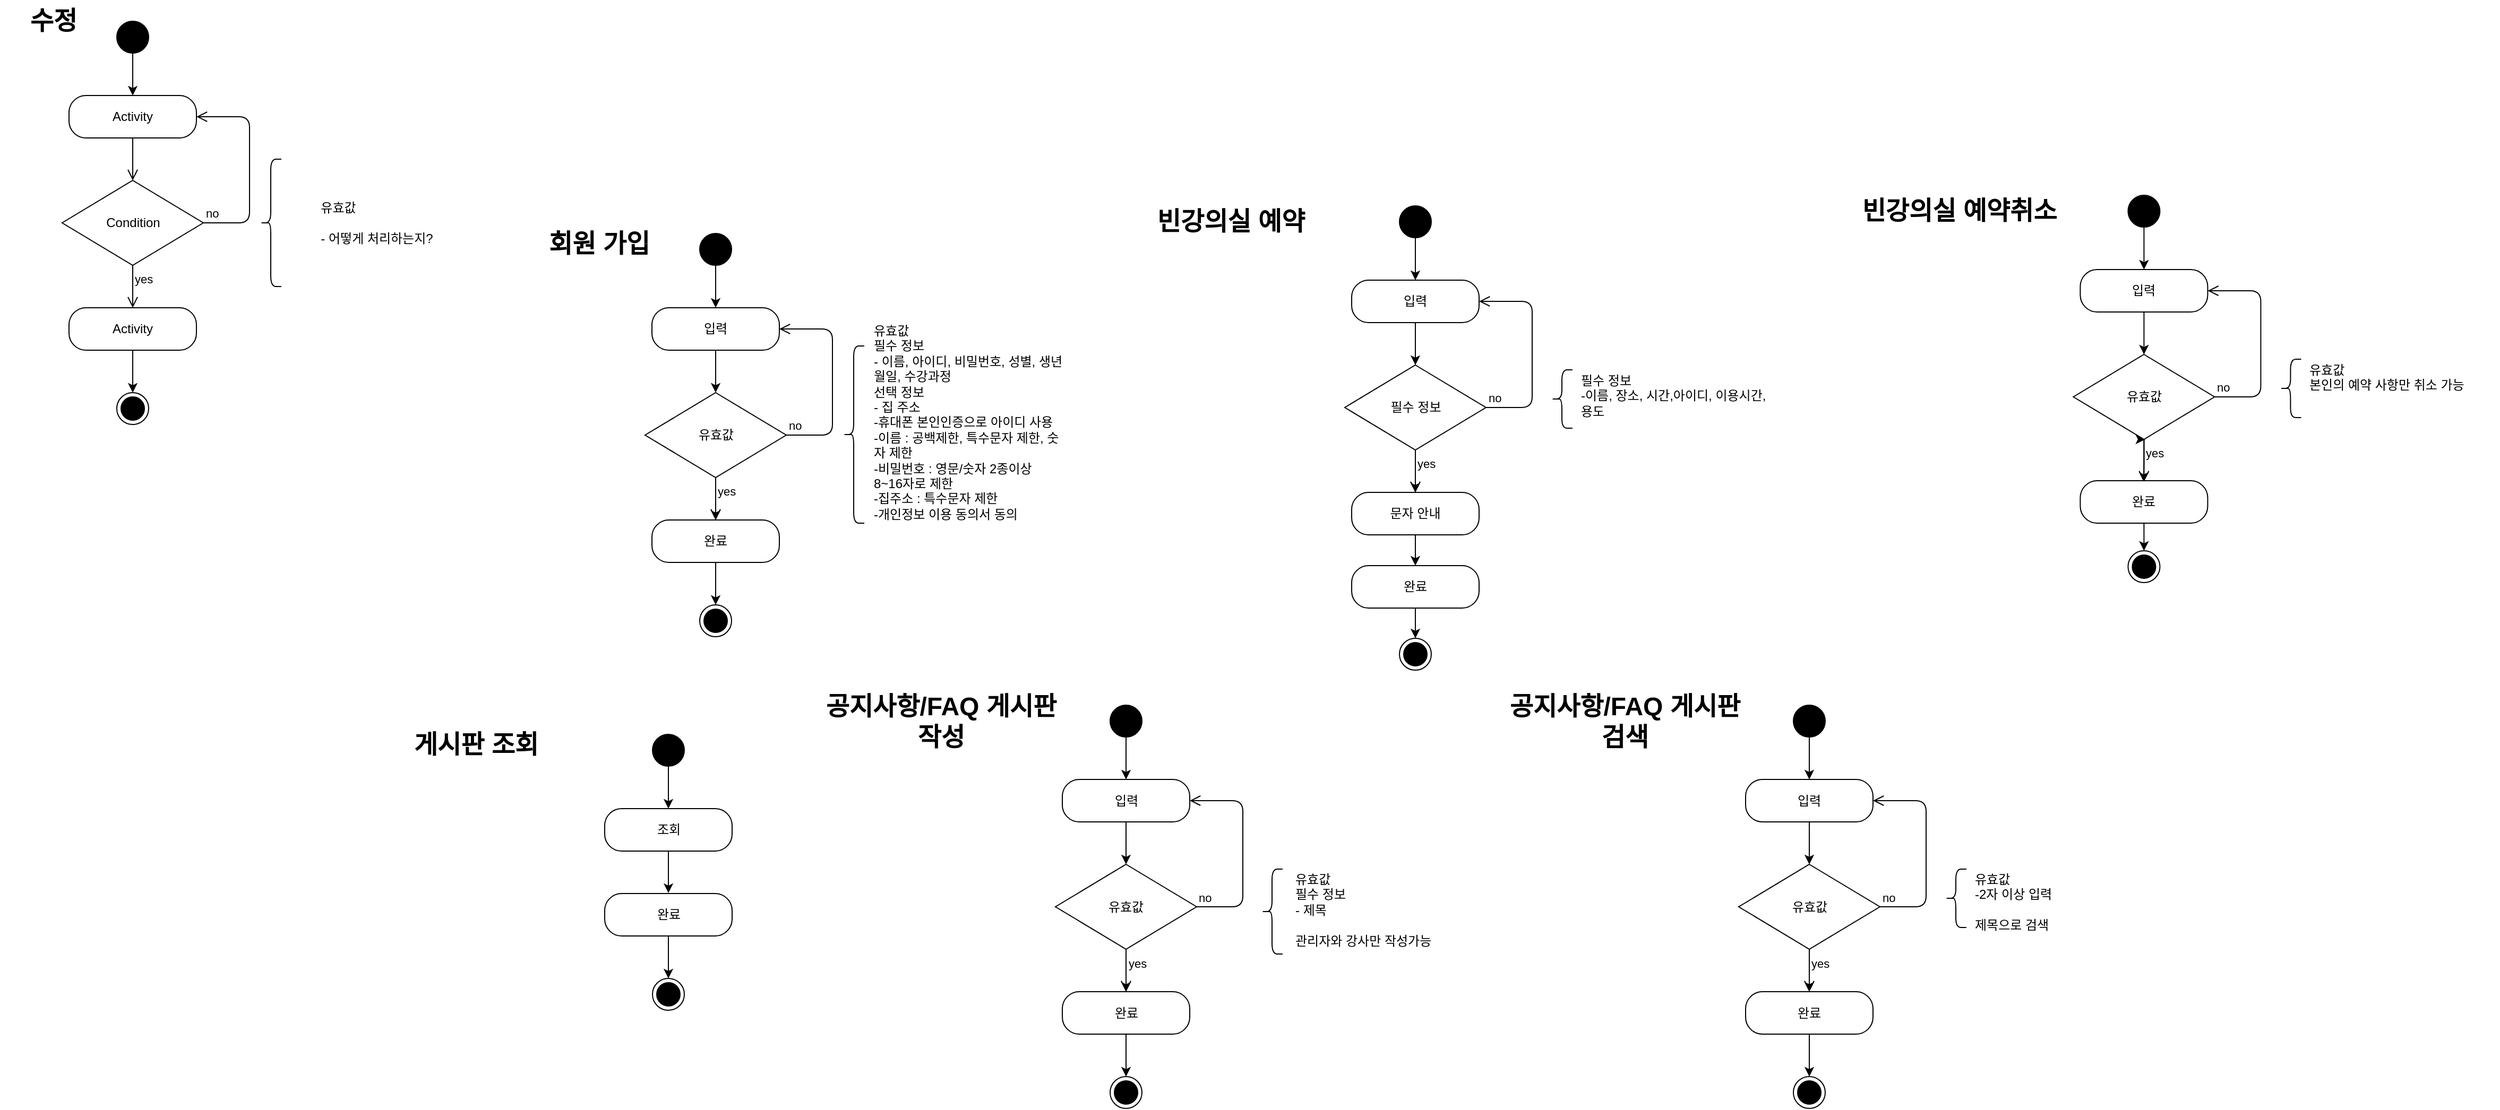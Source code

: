 <mxfile version="10.6.5" type="github"><diagram id="bCNBobbqlN_mOFYmyGIE" name="제민"><mxGraphModel dx="1394" dy="796" grid="0" gridSize="10" guides="1" tooltips="1" connect="1" arrows="1" fold="1" page="1" pageScale="1" pageWidth="827" pageHeight="1169" math="0" shadow="0"><root><mxCell id="0"/><mxCell id="1" parent="0"/><mxCell id="u-RbfSoz8ixQ1ayMoQ2d-29" style="edgeStyle=orthogonalEdgeStyle;rounded=0;orthogonalLoop=1;jettySize=auto;html=1;entryX=0.5;entryY=0;entryDx=0;entryDy=0;" parent="1" source="u-RbfSoz8ixQ1ayMoQ2d-7" target="u-RbfSoz8ixQ1ayMoQ2d-18" edge="1"><mxGeometry relative="1" as="geometry"/></mxCell><mxCell id="u-RbfSoz8ixQ1ayMoQ2d-7" value="" style="ellipse;whiteSpace=wrap;html=1;aspect=fixed;fillColor=#000000;" parent="1" vertex="1"><mxGeometry x="190" y="70" width="30" height="30" as="geometry"/></mxCell><mxCell id="u-RbfSoz8ixQ1ayMoQ2d-13" value="" style="ellipse;html=1;shape=endState;fillColor=#000000;strokeColor=#000000;" parent="1" vertex="1"><mxGeometry x="190" y="420" width="30" height="30" as="geometry"/></mxCell><mxCell id="u-RbfSoz8ixQ1ayMoQ2d-15" value="Condition" style="rhombus;whiteSpace=wrap;html=1;fillColor=#FFFFFF;strokeColor=#000000;" parent="1" vertex="1"><mxGeometry x="138.5" y="220" width="133" height="80" as="geometry"/></mxCell><mxCell id="u-RbfSoz8ixQ1ayMoQ2d-16" value="no" style="edgeStyle=orthogonalEdgeStyle;html=1;align=left;verticalAlign=bottom;endArrow=open;endSize=8;strokeColor=#000000;entryX=1;entryY=0.5;entryDx=0;entryDy=0;exitX=1;exitY=0.5;exitDx=0;exitDy=0;" parent="1" source="u-RbfSoz8ixQ1ayMoQ2d-15" target="u-RbfSoz8ixQ1ayMoQ2d-18" edge="1"><mxGeometry x="-1" relative="1" as="geometry"><mxPoint x="345" y="260" as="targetPoint"/><Array as="points"><mxPoint x="315" y="260"/><mxPoint x="315" y="160"/></Array></mxGeometry></mxCell><mxCell id="u-RbfSoz8ixQ1ayMoQ2d-17" value="yes" style="edgeStyle=orthogonalEdgeStyle;html=1;align=left;verticalAlign=top;endArrow=open;endSize=8;strokeColor=#000000;" parent="1" source="u-RbfSoz8ixQ1ayMoQ2d-15" edge="1"><mxGeometry x="-1" relative="1" as="geometry"><mxPoint x="205" y="340" as="targetPoint"/></mxGeometry></mxCell><mxCell id="u-RbfSoz8ixQ1ayMoQ2d-18" value="Activity" style="rounded=1;whiteSpace=wrap;html=1;arcSize=40;fontColor=#000000;fillColor=#FFFFFF;strokeColor=#000000;" parent="1" vertex="1"><mxGeometry x="145" y="140" width="120" height="40" as="geometry"/></mxCell><mxCell id="u-RbfSoz8ixQ1ayMoQ2d-19" value="" style="edgeStyle=orthogonalEdgeStyle;html=1;verticalAlign=bottom;endArrow=open;endSize=8;strokeColor=#000000;" parent="1" source="u-RbfSoz8ixQ1ayMoQ2d-18" edge="1"><mxGeometry relative="1" as="geometry"><mxPoint x="205" y="220" as="targetPoint"/></mxGeometry></mxCell><mxCell id="u-RbfSoz8ixQ1ayMoQ2d-21" value="" style="shape=curlyBracket;whiteSpace=wrap;html=1;rounded=1;fillColor=#FFFFFF;" parent="1" vertex="1"><mxGeometry x="325" y="200" width="20" height="120" as="geometry"/></mxCell><mxCell id="u-RbfSoz8ixQ1ayMoQ2d-27" value="&lt;div style=&quot;text-align: left&quot;&gt;&lt;span&gt;유효값&lt;/span&gt;&lt;/div&gt;&lt;div style=&quot;text-align: left&quot;&gt;&lt;span&gt;&amp;nbsp;&lt;/span&gt;&lt;/div&gt;&lt;div style=&quot;text-align: left&quot;&gt;&lt;span&gt;- 어떻게 처리하는지?&lt;/span&gt;&lt;/div&gt;" style="text;html=1;strokeColor=none;fillColor=none;align=center;verticalAlign=middle;whiteSpace=wrap;rounded=0;" parent="1" vertex="1"><mxGeometry x="345" y="200" width="180" height="120" as="geometry"/></mxCell><mxCell id="u-RbfSoz8ixQ1ayMoQ2d-30" style="edgeStyle=orthogonalEdgeStyle;rounded=0;orthogonalLoop=1;jettySize=auto;html=1;entryX=0.5;entryY=0;entryDx=0;entryDy=0;" parent="1" source="u-RbfSoz8ixQ1ayMoQ2d-28" target="u-RbfSoz8ixQ1ayMoQ2d-13" edge="1"><mxGeometry relative="1" as="geometry"/></mxCell><mxCell id="u-RbfSoz8ixQ1ayMoQ2d-28" value="Activity" style="rounded=1;whiteSpace=wrap;html=1;arcSize=40;fontColor=#000000;fillColor=#FFFFFF;strokeColor=#000000;" parent="1" vertex="1"><mxGeometry x="145" y="340" width="120" height="40" as="geometry"/></mxCell><mxCell id="u-RbfSoz8ixQ1ayMoQ2d-31" value="수정" style="text;strokeColor=none;fillColor=none;html=1;fontSize=24;fontStyle=1;verticalAlign=middle;align=center;" parent="1" vertex="1"><mxGeometry x="80" y="50" width="100" height="40" as="geometry"/></mxCell><mxCell id="rCkCDMgg_Dzg_0CHs2L0-1" style="edgeStyle=orthogonalEdgeStyle;rounded=0;orthogonalLoop=1;jettySize=auto;html=1;entryX=0.5;entryY=0;entryDx=0;entryDy=0;" parent="1" source="rCkCDMgg_Dzg_0CHs2L0-2" target="rCkCDMgg_Dzg_0CHs2L0-7" edge="1"><mxGeometry relative="1" as="geometry"/></mxCell><mxCell id="rCkCDMgg_Dzg_0CHs2L0-2" value="" style="ellipse;whiteSpace=wrap;html=1;aspect=fixed;fillColor=#000000;" parent="1" vertex="1"><mxGeometry x="739" y="270" width="30" height="30" as="geometry"/></mxCell><mxCell id="rCkCDMgg_Dzg_0CHs2L0-3" value="" style="ellipse;html=1;shape=endState;fillColor=#000000;strokeColor=#000000;" parent="1" vertex="1"><mxGeometry x="739" y="620" width="30" height="30" as="geometry"/></mxCell><mxCell id="rCkCDMgg_Dzg_0CHs2L0-73" value="" style="edgeStyle=orthogonalEdgeStyle;rounded=0;orthogonalLoop=1;jettySize=auto;html=1;" parent="1" source="rCkCDMgg_Dzg_0CHs2L0-4" target="rCkCDMgg_Dzg_0CHs2L0-12" edge="1"><mxGeometry relative="1" as="geometry"/></mxCell><mxCell id="rCkCDMgg_Dzg_0CHs2L0-4" value="유효값" style="rhombus;whiteSpace=wrap;html=1;fillColor=#FFFFFF;strokeColor=#000000;" parent="1" vertex="1"><mxGeometry x="687.5" y="420" width="133" height="80" as="geometry"/></mxCell><mxCell id="rCkCDMgg_Dzg_0CHs2L0-5" value="no" style="edgeStyle=orthogonalEdgeStyle;html=1;align=left;verticalAlign=bottom;endArrow=open;endSize=8;strokeColor=#000000;entryX=1;entryY=0.5;entryDx=0;entryDy=0;exitX=1;exitY=0.5;exitDx=0;exitDy=0;" parent="1" source="rCkCDMgg_Dzg_0CHs2L0-4" target="rCkCDMgg_Dzg_0CHs2L0-7" edge="1"><mxGeometry x="-1" relative="1" as="geometry"><mxPoint x="814" y="420" as="targetPoint"/><Array as="points"><mxPoint x="864" y="460"/><mxPoint x="864" y="360"/></Array></mxGeometry></mxCell><mxCell id="rCkCDMgg_Dzg_0CHs2L0-6" value="yes" style="edgeStyle=orthogonalEdgeStyle;html=1;align=left;verticalAlign=top;endArrow=open;endSize=8;strokeColor=#000000;" parent="1" source="rCkCDMgg_Dzg_0CHs2L0-4" edge="1"><mxGeometry x="-1" relative="1" as="geometry"><mxPoint x="754" y="540" as="targetPoint"/></mxGeometry></mxCell><mxCell id="rCkCDMgg_Dzg_0CHs2L0-21" value="" style="edgeStyle=orthogonalEdgeStyle;rounded=0;orthogonalLoop=1;jettySize=auto;html=1;exitX=0.5;exitY=1;exitDx=0;exitDy=0;" parent="1" edge="1"><mxGeometry relative="1" as="geometry"><mxPoint x="754" y="500" as="sourcePoint"/><mxPoint x="754" y="500" as="targetPoint"/></mxGeometry></mxCell><mxCell id="rCkCDMgg_Dzg_0CHs2L0-31" style="edgeStyle=orthogonalEdgeStyle;rounded=0;orthogonalLoop=1;jettySize=auto;html=1;entryX=0.5;entryY=0;entryDx=0;entryDy=0;" parent="1" source="rCkCDMgg_Dzg_0CHs2L0-7" target="rCkCDMgg_Dzg_0CHs2L0-4" edge="1"><mxGeometry relative="1" as="geometry"><mxPoint x="754" y="400" as="targetPoint"/></mxGeometry></mxCell><mxCell id="rCkCDMgg_Dzg_0CHs2L0-7" value="입력" style="rounded=1;whiteSpace=wrap;html=1;arcSize=40;fontColor=#000000;fillColor=#FFFFFF;strokeColor=#000000;" parent="1" vertex="1"><mxGeometry x="694" y="340" width="120" height="40" as="geometry"/></mxCell><mxCell id="rCkCDMgg_Dzg_0CHs2L0-11" style="edgeStyle=orthogonalEdgeStyle;rounded=0;orthogonalLoop=1;jettySize=auto;html=1;" parent="1" source="rCkCDMgg_Dzg_0CHs2L0-12" edge="1"><mxGeometry relative="1" as="geometry"><mxPoint x="754" y="620" as="targetPoint"/></mxGeometry></mxCell><mxCell id="rCkCDMgg_Dzg_0CHs2L0-12" value="완료" style="rounded=1;whiteSpace=wrap;html=1;arcSize=40;fontColor=#000000;fillColor=#FFFFFF;strokeColor=#000000;" parent="1" vertex="1"><mxGeometry x="694" y="540" width="120" height="40" as="geometry"/></mxCell><mxCell id="rCkCDMgg_Dzg_0CHs2L0-13" value="회원 가입" style="text;strokeColor=none;fillColor=none;html=1;fontSize=24;fontStyle=1;verticalAlign=middle;align=center;" parent="1" vertex="1"><mxGeometry x="594" y="260" width="100" height="40" as="geometry"/></mxCell><mxCell id="rCkCDMgg_Dzg_0CHs2L0-15" value="" style="shape=curlyBracket;whiteSpace=wrap;html=1;rounded=1;fillColor=#FFFFFF;" parent="1" vertex="1"><mxGeometry x="874" y="376" width="20" height="167" as="geometry"/></mxCell><mxCell id="rCkCDMgg_Dzg_0CHs2L0-16" value="&lt;div style=&quot;text-align: left&quot;&gt;유효값&lt;/div&gt;&lt;div style=&quot;text-align: left&quot;&gt;&lt;div&gt;필수 정보&lt;/div&gt;&lt;div&gt;- 이름, 아이디, 비밀번호, 성별, 생년월일, 수강과정&lt;/div&gt;&lt;div&gt;선택 정보&lt;/div&gt;&lt;div&gt;- 집 주소&lt;/div&gt;&lt;/div&gt;&lt;div style=&quot;text-align: left&quot;&gt;-휴대폰 본인인증으로 아이디 사용&lt;/div&gt;&lt;div style=&quot;text-align: left&quot;&gt;-이름 : 공백제한, 특수문자 제한, 숫자 제한&lt;/div&gt;&lt;div style=&quot;text-align: left&quot;&gt;-비밀번호 : 영문/숫자 2종이상 8~16자로 제한&lt;/div&gt;&lt;div style=&quot;text-align: left&quot;&gt;-집주소 : 특수문자 제한&lt;/div&gt;&lt;div style=&quot;text-align: left&quot;&gt;-개인정보 이용 동의서 동의&lt;/div&gt;" style="text;html=1;strokeColor=none;fillColor=none;align=left;verticalAlign=top;whiteSpace=wrap;rounded=0;horizontal=1;" parent="1" vertex="1"><mxGeometry x="900.5" y="348" width="180" height="120" as="geometry"/></mxCell><mxCell id="rCkCDMgg_Dzg_0CHs2L0-36" style="edgeStyle=orthogonalEdgeStyle;rounded=0;orthogonalLoop=1;jettySize=auto;html=1;entryX=0.5;entryY=0;entryDx=0;entryDy=0;" parent="1" source="rCkCDMgg_Dzg_0CHs2L0-37" target="rCkCDMgg_Dzg_0CHs2L0-44" edge="1"><mxGeometry relative="1" as="geometry"/></mxCell><mxCell id="rCkCDMgg_Dzg_0CHs2L0-37" value="" style="ellipse;whiteSpace=wrap;html=1;aspect=fixed;fillColor=#000000;" parent="1" vertex="1"><mxGeometry x="694.5" y="742" width="30" height="30" as="geometry"/></mxCell><mxCell id="rCkCDMgg_Dzg_0CHs2L0-43" style="edgeStyle=orthogonalEdgeStyle;rounded=0;orthogonalLoop=1;jettySize=auto;html=1;entryX=0.5;entryY=0;entryDx=0;entryDy=0;" parent="1" source="rCkCDMgg_Dzg_0CHs2L0-44" edge="1"><mxGeometry relative="1" as="geometry"><mxPoint x="709.529" y="891.529" as="targetPoint"/></mxGeometry></mxCell><mxCell id="rCkCDMgg_Dzg_0CHs2L0-44" value="조회" style="rounded=1;whiteSpace=wrap;html=1;arcSize=40;fontColor=#000000;fillColor=#FFFFFF;strokeColor=#000000;" parent="1" vertex="1"><mxGeometry x="649.5" y="812" width="120" height="40" as="geometry"/></mxCell><mxCell id="rCkCDMgg_Dzg_0CHs2L0-52" value="완료" style="rounded=1;whiteSpace=wrap;html=1;arcSize=40;fontColor=#000000;fillColor=#FFFFFF;strokeColor=#000000;" parent="1" vertex="1"><mxGeometry x="649.5" y="892" width="120" height="40" as="geometry"/></mxCell><mxCell id="rCkCDMgg_Dzg_0CHs2L0-49" value="게시판 조회&lt;br&gt;" style="text;strokeColor=none;fillColor=none;html=1;fontSize=24;fontStyle=1;verticalAlign=middle;align=center;" parent="1" vertex="1"><mxGeometry x="406" y="732" width="244" height="40" as="geometry"/></mxCell><mxCell id="rCkCDMgg_Dzg_0CHs2L0-38" value="" style="ellipse;html=1;shape=endState;fillColor=#000000;strokeColor=#000000;" parent="1" vertex="1"><mxGeometry x="694.5" y="972" width="30" height="30" as="geometry"/></mxCell><mxCell id="rCkCDMgg_Dzg_0CHs2L0-59" style="edgeStyle=orthogonalEdgeStyle;rounded=0;orthogonalLoop=1;jettySize=auto;html=1;exitX=0.5;exitY=1;exitDx=0;exitDy=0;" parent="1" source="rCkCDMgg_Dzg_0CHs2L0-52" target="rCkCDMgg_Dzg_0CHs2L0-38" edge="1"><mxGeometry relative="1" as="geometry"><mxPoint x="709.529" y="931.529" as="sourcePoint"/><mxPoint x="709.5" y="1092" as="targetPoint"/><Array as="points"/></mxGeometry></mxCell><mxCell id="rCkCDMgg_Dzg_0CHs2L0-66" value="공지사항/FAQ 게시판&lt;br&gt;작성&lt;br&gt;" style="text;strokeColor=none;fillColor=none;html=1;fontSize=24;fontStyle=1;verticalAlign=middle;align=center;" parent="1" vertex="1"><mxGeometry x="844" y="709.5" width="244" height="40" as="geometry"/></mxCell><mxCell id="rCkCDMgg_Dzg_0CHs2L0-77" style="edgeStyle=orthogonalEdgeStyle;rounded=0;orthogonalLoop=1;jettySize=auto;html=1;entryX=0.5;entryY=0;entryDx=0;entryDy=0;" parent="1" source="rCkCDMgg_Dzg_0CHs2L0-78" target="rCkCDMgg_Dzg_0CHs2L0-86" edge="1"><mxGeometry relative="1" as="geometry"/></mxCell><mxCell id="rCkCDMgg_Dzg_0CHs2L0-78" value="" style="ellipse;whiteSpace=wrap;html=1;aspect=fixed;fillColor=#000000;" parent="1" vertex="1"><mxGeometry x="1125.5" y="714.5" width="30" height="30" as="geometry"/></mxCell><mxCell id="rCkCDMgg_Dzg_0CHs2L0-79" value="" style="ellipse;html=1;shape=endState;fillColor=#000000;strokeColor=#000000;" parent="1" vertex="1"><mxGeometry x="1125.5" y="1064.5" width="30" height="30" as="geometry"/></mxCell><mxCell id="rCkCDMgg_Dzg_0CHs2L0-80" value="" style="edgeStyle=orthogonalEdgeStyle;rounded=0;orthogonalLoop=1;jettySize=auto;html=1;" parent="1" source="rCkCDMgg_Dzg_0CHs2L0-81" target="rCkCDMgg_Dzg_0CHs2L0-88" edge="1"><mxGeometry relative="1" as="geometry"/></mxCell><mxCell id="rCkCDMgg_Dzg_0CHs2L0-81" value="유효값" style="rhombus;whiteSpace=wrap;html=1;fillColor=#FFFFFF;strokeColor=#000000;" parent="1" vertex="1"><mxGeometry x="1074" y="864.5" width="133" height="80" as="geometry"/></mxCell><mxCell id="rCkCDMgg_Dzg_0CHs2L0-82" value="no" style="edgeStyle=orthogonalEdgeStyle;html=1;align=left;verticalAlign=bottom;endArrow=open;endSize=8;strokeColor=#000000;entryX=1;entryY=0.5;entryDx=0;entryDy=0;exitX=1;exitY=0.5;exitDx=0;exitDy=0;" parent="1" source="rCkCDMgg_Dzg_0CHs2L0-81" target="rCkCDMgg_Dzg_0CHs2L0-86" edge="1"><mxGeometry x="-1" relative="1" as="geometry"><mxPoint x="1200.5" y="864.5" as="targetPoint"/><Array as="points"><mxPoint x="1250.5" y="904.5"/><mxPoint x="1250.5" y="804.5"/></Array></mxGeometry></mxCell><mxCell id="rCkCDMgg_Dzg_0CHs2L0-83" value="yes" style="edgeStyle=orthogonalEdgeStyle;html=1;align=left;verticalAlign=top;endArrow=open;endSize=8;strokeColor=#000000;" parent="1" source="rCkCDMgg_Dzg_0CHs2L0-81" edge="1"><mxGeometry x="-1" relative="1" as="geometry"><mxPoint x="1140.5" y="984.5" as="targetPoint"/></mxGeometry></mxCell><mxCell id="rCkCDMgg_Dzg_0CHs2L0-84" value="" style="edgeStyle=orthogonalEdgeStyle;rounded=0;orthogonalLoop=1;jettySize=auto;html=1;exitX=0.5;exitY=1;exitDx=0;exitDy=0;" parent="1" edge="1"><mxGeometry relative="1" as="geometry"><mxPoint x="1140.5" y="944.5" as="sourcePoint"/><mxPoint x="1140.735" y="944.265" as="targetPoint"/></mxGeometry></mxCell><mxCell id="rCkCDMgg_Dzg_0CHs2L0-85" style="edgeStyle=orthogonalEdgeStyle;rounded=0;orthogonalLoop=1;jettySize=auto;html=1;entryX=0.5;entryY=0;entryDx=0;entryDy=0;" parent="1" source="rCkCDMgg_Dzg_0CHs2L0-86" target="rCkCDMgg_Dzg_0CHs2L0-81" edge="1"><mxGeometry relative="1" as="geometry"><mxPoint x="1140.5" y="844.5" as="targetPoint"/></mxGeometry></mxCell><mxCell id="rCkCDMgg_Dzg_0CHs2L0-86" value="입력" style="rounded=1;whiteSpace=wrap;html=1;arcSize=40;fontColor=#000000;fillColor=#FFFFFF;strokeColor=#000000;" parent="1" vertex="1"><mxGeometry x="1080.5" y="784.5" width="120" height="40" as="geometry"/></mxCell><mxCell id="rCkCDMgg_Dzg_0CHs2L0-87" style="edgeStyle=orthogonalEdgeStyle;rounded=0;orthogonalLoop=1;jettySize=auto;html=1;" parent="1" source="rCkCDMgg_Dzg_0CHs2L0-88" edge="1"><mxGeometry relative="1" as="geometry"><mxPoint x="1140.5" y="1064.5" as="targetPoint"/></mxGeometry></mxCell><mxCell id="rCkCDMgg_Dzg_0CHs2L0-88" value="완료" style="rounded=1;whiteSpace=wrap;html=1;arcSize=40;fontColor=#000000;fillColor=#FFFFFF;strokeColor=#000000;" parent="1" vertex="1"><mxGeometry x="1080.5" y="984.5" width="120" height="40" as="geometry"/></mxCell><mxCell id="rCkCDMgg_Dzg_0CHs2L0-89" value="" style="shape=curlyBracket;whiteSpace=wrap;html=1;rounded=1;fillColor=#FFFFFF;" parent="1" vertex="1"><mxGeometry x="1268" y="869" width="20" height="80" as="geometry"/></mxCell><mxCell id="rCkCDMgg_Dzg_0CHs2L0-90" value="&lt;div style=&quot;text-align: left&quot;&gt;유효값&lt;/div&gt;&lt;div style=&quot;text-align: left&quot;&gt;필수 정보&lt;/div&gt;&lt;div style=&quot;text-align: left&quot;&gt;- 제목&lt;/div&gt;&lt;div style=&quot;text-align: left&quot;&gt;&lt;br&gt;&lt;/div&gt;&lt;div style=&quot;text-align: left&quot;&gt;관리자와 강사만 작성가능&lt;/div&gt;&lt;div style=&quot;text-align: left&quot;&gt;&lt;br&gt;&lt;/div&gt;" style="text;html=1;strokeColor=none;fillColor=none;align=left;verticalAlign=top;whiteSpace=wrap;rounded=0;horizontal=1;" parent="1" vertex="1"><mxGeometry x="1297.706" y="864.5" width="180" height="120" as="geometry"/></mxCell><mxCell id="rCkCDMgg_Dzg_0CHs2L0-91" value="공지사항/FAQ 게시판&lt;br&gt;검색&lt;br&gt;" style="text;strokeColor=none;fillColor=none;html=1;fontSize=24;fontStyle=1;verticalAlign=middle;align=center;" parent="1" vertex="1"><mxGeometry x="1487.5" y="709.5" width="244" height="40" as="geometry"/></mxCell><mxCell id="rCkCDMgg_Dzg_0CHs2L0-92" style="edgeStyle=orthogonalEdgeStyle;rounded=0;orthogonalLoop=1;jettySize=auto;html=1;entryX=0.5;entryY=0;entryDx=0;entryDy=0;" parent="1" source="rCkCDMgg_Dzg_0CHs2L0-93" target="rCkCDMgg_Dzg_0CHs2L0-101" edge="1"><mxGeometry relative="1" as="geometry"/></mxCell><mxCell id="rCkCDMgg_Dzg_0CHs2L0-93" value="" style="ellipse;whiteSpace=wrap;html=1;aspect=fixed;fillColor=#000000;" parent="1" vertex="1"><mxGeometry x="1769" y="714.5" width="30" height="30" as="geometry"/></mxCell><mxCell id="rCkCDMgg_Dzg_0CHs2L0-94" value="" style="ellipse;html=1;shape=endState;fillColor=#000000;strokeColor=#000000;" parent="1" vertex="1"><mxGeometry x="1769" y="1064.5" width="30" height="30" as="geometry"/></mxCell><mxCell id="rCkCDMgg_Dzg_0CHs2L0-95" value="" style="edgeStyle=orthogonalEdgeStyle;rounded=0;orthogonalLoop=1;jettySize=auto;html=1;" parent="1" source="rCkCDMgg_Dzg_0CHs2L0-96" target="rCkCDMgg_Dzg_0CHs2L0-103" edge="1"><mxGeometry relative="1" as="geometry"/></mxCell><mxCell id="rCkCDMgg_Dzg_0CHs2L0-96" value="유효값" style="rhombus;whiteSpace=wrap;html=1;fillColor=#FFFFFF;strokeColor=#000000;" parent="1" vertex="1"><mxGeometry x="1717.5" y="864.5" width="133" height="80" as="geometry"/></mxCell><mxCell id="rCkCDMgg_Dzg_0CHs2L0-97" value="no" style="edgeStyle=orthogonalEdgeStyle;html=1;align=left;verticalAlign=bottom;endArrow=open;endSize=8;strokeColor=#000000;entryX=1;entryY=0.5;entryDx=0;entryDy=0;exitX=1;exitY=0.5;exitDx=0;exitDy=0;" parent="1" source="rCkCDMgg_Dzg_0CHs2L0-96" target="rCkCDMgg_Dzg_0CHs2L0-101" edge="1"><mxGeometry x="-1" relative="1" as="geometry"><mxPoint x="1844" y="864.5" as="targetPoint"/><Array as="points"><mxPoint x="1894" y="904.5"/><mxPoint x="1894" y="804.5"/></Array></mxGeometry></mxCell><mxCell id="rCkCDMgg_Dzg_0CHs2L0-98" value="yes" style="edgeStyle=orthogonalEdgeStyle;html=1;align=left;verticalAlign=top;endArrow=open;endSize=8;strokeColor=#000000;" parent="1" source="rCkCDMgg_Dzg_0CHs2L0-96" edge="1"><mxGeometry x="-1" relative="1" as="geometry"><mxPoint x="1784" y="984.5" as="targetPoint"/></mxGeometry></mxCell><mxCell id="rCkCDMgg_Dzg_0CHs2L0-99" value="" style="edgeStyle=orthogonalEdgeStyle;rounded=0;orthogonalLoop=1;jettySize=auto;html=1;exitX=0.5;exitY=1;exitDx=0;exitDy=0;" parent="1" edge="1"><mxGeometry relative="1" as="geometry"><mxPoint x="1784" y="944.5" as="sourcePoint"/><mxPoint x="1784.794" y="944.471" as="targetPoint"/></mxGeometry></mxCell><mxCell id="rCkCDMgg_Dzg_0CHs2L0-100" style="edgeStyle=orthogonalEdgeStyle;rounded=0;orthogonalLoop=1;jettySize=auto;html=1;entryX=0.5;entryY=0;entryDx=0;entryDy=0;" parent="1" source="rCkCDMgg_Dzg_0CHs2L0-101" target="rCkCDMgg_Dzg_0CHs2L0-96" edge="1"><mxGeometry relative="1" as="geometry"><mxPoint x="1784" y="844.5" as="targetPoint"/></mxGeometry></mxCell><mxCell id="rCkCDMgg_Dzg_0CHs2L0-101" value="입력" style="rounded=1;whiteSpace=wrap;html=1;arcSize=40;fontColor=#000000;fillColor=#FFFFFF;strokeColor=#000000;" parent="1" vertex="1"><mxGeometry x="1724" y="784.5" width="120" height="40" as="geometry"/></mxCell><mxCell id="rCkCDMgg_Dzg_0CHs2L0-102" style="edgeStyle=orthogonalEdgeStyle;rounded=0;orthogonalLoop=1;jettySize=auto;html=1;" parent="1" source="rCkCDMgg_Dzg_0CHs2L0-103" edge="1"><mxGeometry relative="1" as="geometry"><mxPoint x="1784" y="1064.5" as="targetPoint"/></mxGeometry></mxCell><mxCell id="rCkCDMgg_Dzg_0CHs2L0-103" value="완료" style="rounded=1;whiteSpace=wrap;html=1;arcSize=40;fontColor=#000000;fillColor=#FFFFFF;strokeColor=#000000;" parent="1" vertex="1"><mxGeometry x="1724" y="984.5" width="120" height="40" as="geometry"/></mxCell><mxCell id="rCkCDMgg_Dzg_0CHs2L0-104" value="" style="shape=curlyBracket;whiteSpace=wrap;html=1;rounded=1;fillColor=#FFFFFF;" parent="1" vertex="1"><mxGeometry x="1912" y="869" width="20" height="55" as="geometry"/></mxCell><mxCell id="rCkCDMgg_Dzg_0CHs2L0-105" value="&lt;div style=&quot;text-align: left&quot;&gt;유효값&lt;/div&gt;&lt;div style=&quot;text-align: left&quot;&gt;-2자 이상 입력&lt;/div&gt;&lt;div style=&quot;text-align: left&quot;&gt;&lt;br&gt;&lt;/div&gt;&lt;div style=&quot;text-align: left&quot;&gt;제목으로 검색&lt;/div&gt;&lt;div style=&quot;text-align: left&quot;&gt;&lt;br&gt;&lt;/div&gt;" style="text;html=1;strokeColor=none;fillColor=none;align=left;verticalAlign=top;whiteSpace=wrap;rounded=0;horizontal=1;" parent="1" vertex="1"><mxGeometry x="1937.706" y="864.5" width="180" height="120" as="geometry"/></mxCell><mxCell id="rCkCDMgg_Dzg_0CHs2L0-106" style="edgeStyle=orthogonalEdgeStyle;rounded=0;orthogonalLoop=1;jettySize=auto;html=1;entryX=0.5;entryY=0;entryDx=0;entryDy=0;" parent="1" source="rCkCDMgg_Dzg_0CHs2L0-114" target="rCkCDMgg_Dzg_0CHs2L0-117" edge="1"><mxGeometry relative="1" as="geometry"/></mxCell><mxCell id="rCkCDMgg_Dzg_0CHs2L0-107" value="" style="edgeStyle=orthogonalEdgeStyle;rounded=0;orthogonalLoop=1;jettySize=auto;html=1;" parent="1" source="rCkCDMgg_Dzg_0CHs2L0-116" target="rCkCDMgg_Dzg_0CHs2L0-118" edge="1"><mxGeometry relative="1" as="geometry"/></mxCell><mxCell id="rCkCDMgg_Dzg_0CHs2L0-108" value="no" style="edgeStyle=orthogonalEdgeStyle;html=1;align=left;verticalAlign=bottom;endArrow=open;endSize=8;strokeColor=#000000;entryX=1;entryY=0.5;entryDx=0;entryDy=0;exitX=1;exitY=0.5;exitDx=0;exitDy=0;" parent="1" source="rCkCDMgg_Dzg_0CHs2L0-116" target="rCkCDMgg_Dzg_0CHs2L0-117" edge="1"><mxGeometry x="-1" relative="1" as="geometry"><mxPoint x="1473" y="394" as="targetPoint"/><Array as="points"><mxPoint x="1523" y="434"/><mxPoint x="1523" y="334"/></Array></mxGeometry></mxCell><mxCell id="rCkCDMgg_Dzg_0CHs2L0-109" value="yes" style="edgeStyle=orthogonalEdgeStyle;html=1;align=left;verticalAlign=top;endArrow=open;endSize=8;strokeColor=#000000;" parent="1" source="rCkCDMgg_Dzg_0CHs2L0-116" edge="1"><mxGeometry x="-1" relative="1" as="geometry"><mxPoint x="1413.0" y="514" as="targetPoint"/></mxGeometry></mxCell><mxCell id="rCkCDMgg_Dzg_0CHs2L0-110" value="" style="edgeStyle=orthogonalEdgeStyle;rounded=0;orthogonalLoop=1;jettySize=auto;html=1;exitX=0.5;exitY=1;exitDx=0;exitDy=0;" parent="1" edge="1"><mxGeometry relative="1" as="geometry"><mxPoint x="1413.0" y="474" as="sourcePoint"/><mxPoint x="1413.824" y="473.971" as="targetPoint"/></mxGeometry></mxCell><mxCell id="rCkCDMgg_Dzg_0CHs2L0-111" style="edgeStyle=orthogonalEdgeStyle;rounded=0;orthogonalLoop=1;jettySize=auto;html=1;entryX=0.5;entryY=0;entryDx=0;entryDy=0;" parent="1" source="rCkCDMgg_Dzg_0CHs2L0-117" target="rCkCDMgg_Dzg_0CHs2L0-116" edge="1"><mxGeometry relative="1" as="geometry"><mxPoint x="1413" y="374" as="targetPoint"/></mxGeometry></mxCell><mxCell id="rCkCDMgg_Dzg_0CHs2L0-112" style="edgeStyle=orthogonalEdgeStyle;rounded=0;orthogonalLoop=1;jettySize=auto;html=1;entryX=0.5;entryY=0;entryDx=0;entryDy=0;" parent="1" source="rCkCDMgg_Dzg_0CHs2L0-118" target="rCkCDMgg_Dzg_0CHs2L0-121" edge="1"><mxGeometry relative="1" as="geometry"><mxPoint x="1413.0" y="594" as="targetPoint"/></mxGeometry></mxCell><mxCell id="rCkCDMgg_Dzg_0CHs2L0-113" value="빈강의실 예약&lt;br&gt;" style="text;strokeColor=none;fillColor=none;html=1;fontSize=24;fontStyle=1;verticalAlign=middle;align=center;" parent="1" vertex="1"><mxGeometry x="1116.5" y="239" width="244" height="40" as="geometry"/></mxCell><mxCell id="rCkCDMgg_Dzg_0CHs2L0-114" value="" style="ellipse;whiteSpace=wrap;html=1;aspect=fixed;fillColor=#000000;" parent="1" vertex="1"><mxGeometry x="1398" y="244" width="30" height="30" as="geometry"/></mxCell><mxCell id="rCkCDMgg_Dzg_0CHs2L0-115" value="" style="ellipse;html=1;shape=endState;fillColor=#000000;strokeColor=#000000;" parent="1" vertex="1"><mxGeometry x="1398" y="651.5" width="30" height="30" as="geometry"/></mxCell><mxCell id="rCkCDMgg_Dzg_0CHs2L0-116" value="필수 정보" style="rhombus;whiteSpace=wrap;html=1;fillColor=#FFFFFF;strokeColor=#000000;" parent="1" vertex="1"><mxGeometry x="1346.5" y="394" width="133" height="80" as="geometry"/></mxCell><mxCell id="rCkCDMgg_Dzg_0CHs2L0-117" value="입력" style="rounded=1;whiteSpace=wrap;html=1;arcSize=40;fontColor=#000000;fillColor=#FFFFFF;strokeColor=#000000;" parent="1" vertex="1"><mxGeometry x="1353" y="314" width="120" height="40" as="geometry"/></mxCell><mxCell id="rCkCDMgg_Dzg_0CHs2L0-118" value="문자 안내" style="rounded=1;whiteSpace=wrap;html=1;arcSize=40;fontColor=#000000;fillColor=#FFFFFF;strokeColor=#000000;" parent="1" vertex="1"><mxGeometry x="1353" y="514" width="120" height="40" as="geometry"/></mxCell><mxCell id="rCkCDMgg_Dzg_0CHs2L0-119" value="" style="shape=curlyBracket;whiteSpace=wrap;html=1;rounded=1;fillColor=#FFFFFF;" parent="1" vertex="1"><mxGeometry x="1541" y="398.5" width="20" height="55" as="geometry"/></mxCell><mxCell id="rCkCDMgg_Dzg_0CHs2L0-120" value="&lt;div style=&quot;text-align: left&quot;&gt;필수 정보&lt;/div&gt;&lt;div style=&quot;text-align: left&quot;&gt;-이름, 장소, 시간,아이디, 이용시간,용도&lt;/div&gt;&lt;div style=&quot;text-align: left&quot;&gt;&lt;br&gt;&lt;/div&gt;&lt;div style=&quot;text-align: left&quot;&gt;&lt;br&gt;&lt;/div&gt;" style="text;html=1;strokeColor=none;fillColor=none;align=left;verticalAlign=top;whiteSpace=wrap;rounded=0;horizontal=1;" parent="1" vertex="1"><mxGeometry x="1567" y="394.5" width="180" height="64" as="geometry"/></mxCell><mxCell id="rCkCDMgg_Dzg_0CHs2L0-122" style="edgeStyle=orthogonalEdgeStyle;rounded=0;orthogonalLoop=1;jettySize=auto;html=1;entryX=0.5;entryY=0;entryDx=0;entryDy=0;" parent="1" source="rCkCDMgg_Dzg_0CHs2L0-121" target="rCkCDMgg_Dzg_0CHs2L0-115" edge="1"><mxGeometry relative="1" as="geometry"/></mxCell><mxCell id="rCkCDMgg_Dzg_0CHs2L0-121" value="완료" style="rounded=1;whiteSpace=wrap;html=1;arcSize=40;fontColor=#000000;fillColor=#FFFFFF;strokeColor=#000000;" parent="1" vertex="1"><mxGeometry x="1353" y="583" width="120" height="40" as="geometry"/></mxCell><mxCell id="rCkCDMgg_Dzg_0CHs2L0-123" style="edgeStyle=orthogonalEdgeStyle;rounded=0;orthogonalLoop=1;jettySize=auto;html=1;entryX=0.5;entryY=0;entryDx=0;entryDy=0;" parent="1" source="rCkCDMgg_Dzg_0CHs2L0-131" target="rCkCDMgg_Dzg_0CHs2L0-134" edge="1"><mxGeometry relative="1" as="geometry"/></mxCell><mxCell id="rCkCDMgg_Dzg_0CHs2L0-124" value="" style="edgeStyle=orthogonalEdgeStyle;rounded=0;orthogonalLoop=1;jettySize=auto;html=1;" parent="1" source="rCkCDMgg_Dzg_0CHs2L0-133" edge="1"><mxGeometry relative="1" as="geometry"><mxPoint x="2098.941" y="504" as="targetPoint"/></mxGeometry></mxCell><mxCell id="rCkCDMgg_Dzg_0CHs2L0-125" value="no" style="edgeStyle=orthogonalEdgeStyle;html=1;align=left;verticalAlign=bottom;endArrow=open;endSize=8;strokeColor=#000000;entryX=1;entryY=0.5;entryDx=0;entryDy=0;exitX=1;exitY=0.5;exitDx=0;exitDy=0;" parent="1" source="rCkCDMgg_Dzg_0CHs2L0-133" target="rCkCDMgg_Dzg_0CHs2L0-134" edge="1"><mxGeometry x="-1" relative="1" as="geometry"><mxPoint x="2159.206" y="384" as="targetPoint"/><Array as="points"><mxPoint x="2209.206" y="424"/><mxPoint x="2209.206" y="324"/></Array></mxGeometry></mxCell><mxCell id="rCkCDMgg_Dzg_0CHs2L0-126" value="yes" style="edgeStyle=orthogonalEdgeStyle;html=1;align=left;verticalAlign=top;endArrow=open;endSize=8;strokeColor=#000000;" parent="1" source="rCkCDMgg_Dzg_0CHs2L0-133" edge="1"><mxGeometry x="-1" relative="1" as="geometry"><mxPoint x="2099.206" y="504" as="targetPoint"/></mxGeometry></mxCell><mxCell id="rCkCDMgg_Dzg_0CHs2L0-127" value="" style="edgeStyle=orthogonalEdgeStyle;rounded=0;orthogonalLoop=1;jettySize=auto;html=1;exitX=0.5;exitY=1;exitDx=0;exitDy=0;" parent="1" edge="1"><mxGeometry relative="1" as="geometry"><mxPoint x="2099.206" y="464" as="sourcePoint"/><mxPoint x="2100.441" y="463.882" as="targetPoint"/></mxGeometry></mxCell><mxCell id="rCkCDMgg_Dzg_0CHs2L0-128" style="edgeStyle=orthogonalEdgeStyle;rounded=0;orthogonalLoop=1;jettySize=auto;html=1;entryX=0.5;entryY=0;entryDx=0;entryDy=0;" parent="1" source="rCkCDMgg_Dzg_0CHs2L0-134" target="rCkCDMgg_Dzg_0CHs2L0-133" edge="1"><mxGeometry relative="1" as="geometry"><mxPoint x="2099.206" y="364" as="targetPoint"/></mxGeometry></mxCell><mxCell id="rCkCDMgg_Dzg_0CHs2L0-130" value="빈강의실 예약취소&lt;br&gt;" style="text;strokeColor=none;fillColor=none;html=1;fontSize=24;fontStyle=1;verticalAlign=middle;align=center;" parent="1" vertex="1"><mxGeometry x="1802.706" y="229" width="244" height="40" as="geometry"/></mxCell><mxCell id="rCkCDMgg_Dzg_0CHs2L0-131" value="" style="ellipse;whiteSpace=wrap;html=1;aspect=fixed;fillColor=#000000;" parent="1" vertex="1"><mxGeometry x="2084.206" y="234" width="30" height="30" as="geometry"/></mxCell><mxCell id="rCkCDMgg_Dzg_0CHs2L0-132" value="" style="ellipse;html=1;shape=endState;fillColor=#000000;strokeColor=#000000;" parent="1" vertex="1"><mxGeometry x="2084.206" y="569" width="30" height="30" as="geometry"/></mxCell><mxCell id="rCkCDMgg_Dzg_0CHs2L0-133" value="유효값" style="rhombus;whiteSpace=wrap;html=1;fillColor=#FFFFFF;strokeColor=#000000;" parent="1" vertex="1"><mxGeometry x="2032.706" y="384" width="133" height="80" as="geometry"/></mxCell><mxCell id="rCkCDMgg_Dzg_0CHs2L0-134" value="입력" style="rounded=1;whiteSpace=wrap;html=1;arcSize=40;fontColor=#000000;fillColor=#FFFFFF;strokeColor=#000000;" parent="1" vertex="1"><mxGeometry x="2039.206" y="304" width="120" height="40" as="geometry"/></mxCell><mxCell id="rCkCDMgg_Dzg_0CHs2L0-136" value="" style="shape=curlyBracket;whiteSpace=wrap;html=1;rounded=1;fillColor=#FFFFFF;" parent="1" vertex="1"><mxGeometry x="2227.206" y="388.5" width="20" height="55" as="geometry"/></mxCell><mxCell id="rCkCDMgg_Dzg_0CHs2L0-137" value="&lt;div style=&quot;text-align: left&quot;&gt;유효값&lt;/div&gt;&lt;div style=&quot;text-align: left&quot;&gt;본인의 예약 사항만 취소 가능&lt;/div&gt;&lt;div style=&quot;text-align: left&quot;&gt;&lt;br&gt;&lt;/div&gt;" style="text;html=1;strokeColor=none;fillColor=none;align=left;verticalAlign=top;whiteSpace=wrap;rounded=0;horizontal=1;" parent="1" vertex="1"><mxGeometry x="2253.206" y="384.5" width="180" height="64" as="geometry"/></mxCell><mxCell id="rCkCDMgg_Dzg_0CHs2L0-138" style="edgeStyle=orthogonalEdgeStyle;rounded=0;orthogonalLoop=1;jettySize=auto;html=1;entryX=0.5;entryY=0;entryDx=0;entryDy=0;" parent="1" source="rCkCDMgg_Dzg_0CHs2L0-139" target="rCkCDMgg_Dzg_0CHs2L0-132" edge="1"><mxGeometry relative="1" as="geometry"/></mxCell><mxCell id="rCkCDMgg_Dzg_0CHs2L0-139" value="완료" style="rounded=1;whiteSpace=wrap;html=1;arcSize=40;fontColor=#000000;fillColor=#FFFFFF;strokeColor=#000000;" parent="1" vertex="1"><mxGeometry x="2039.206" y="503" width="120" height="40" as="geometry"/></mxCell></root></mxGraphModel></diagram></mxfile>
